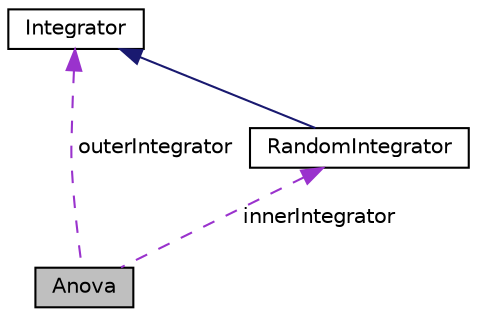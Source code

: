 digraph "Anova"
{
 // INTERACTIVE_SVG=YES
  bgcolor="transparent";
  edge [fontname="Helvetica",fontsize="10",labelfontname="Helvetica",labelfontsize="10"];
  node [fontname="Helvetica",fontsize="10",shape=record];
  Node1 [label="Anova",height=0.2,width=0.4,color="black", fillcolor="grey75", style="filled", fontcolor="black"];
  Node2 -> Node1 [dir="back",color="darkorchid3",fontsize="10",style="dashed",label=" outerIntegrator" ,fontname="Helvetica"];
  Node2 [label="Integrator",height=0.2,width=0.4,color="black",URL="$d9/d36/interfaceumontreal_1_1ssj_1_1mcqmctools_1_1anova_1_1Integrator.html"];
  Node3 -> Node1 [dir="back",color="darkorchid3",fontsize="10",style="dashed",label=" innerIntegrator" ,fontname="Helvetica"];
  Node3 [label="RandomIntegrator",height=0.2,width=0.4,color="black",URL="$d6/dc9/interfaceumontreal_1_1ssj_1_1mcqmctools_1_1anova_1_1RandomIntegrator.html"];
  Node2 -> Node3 [dir="back",color="midnightblue",fontsize="10",style="solid",fontname="Helvetica"];
}
